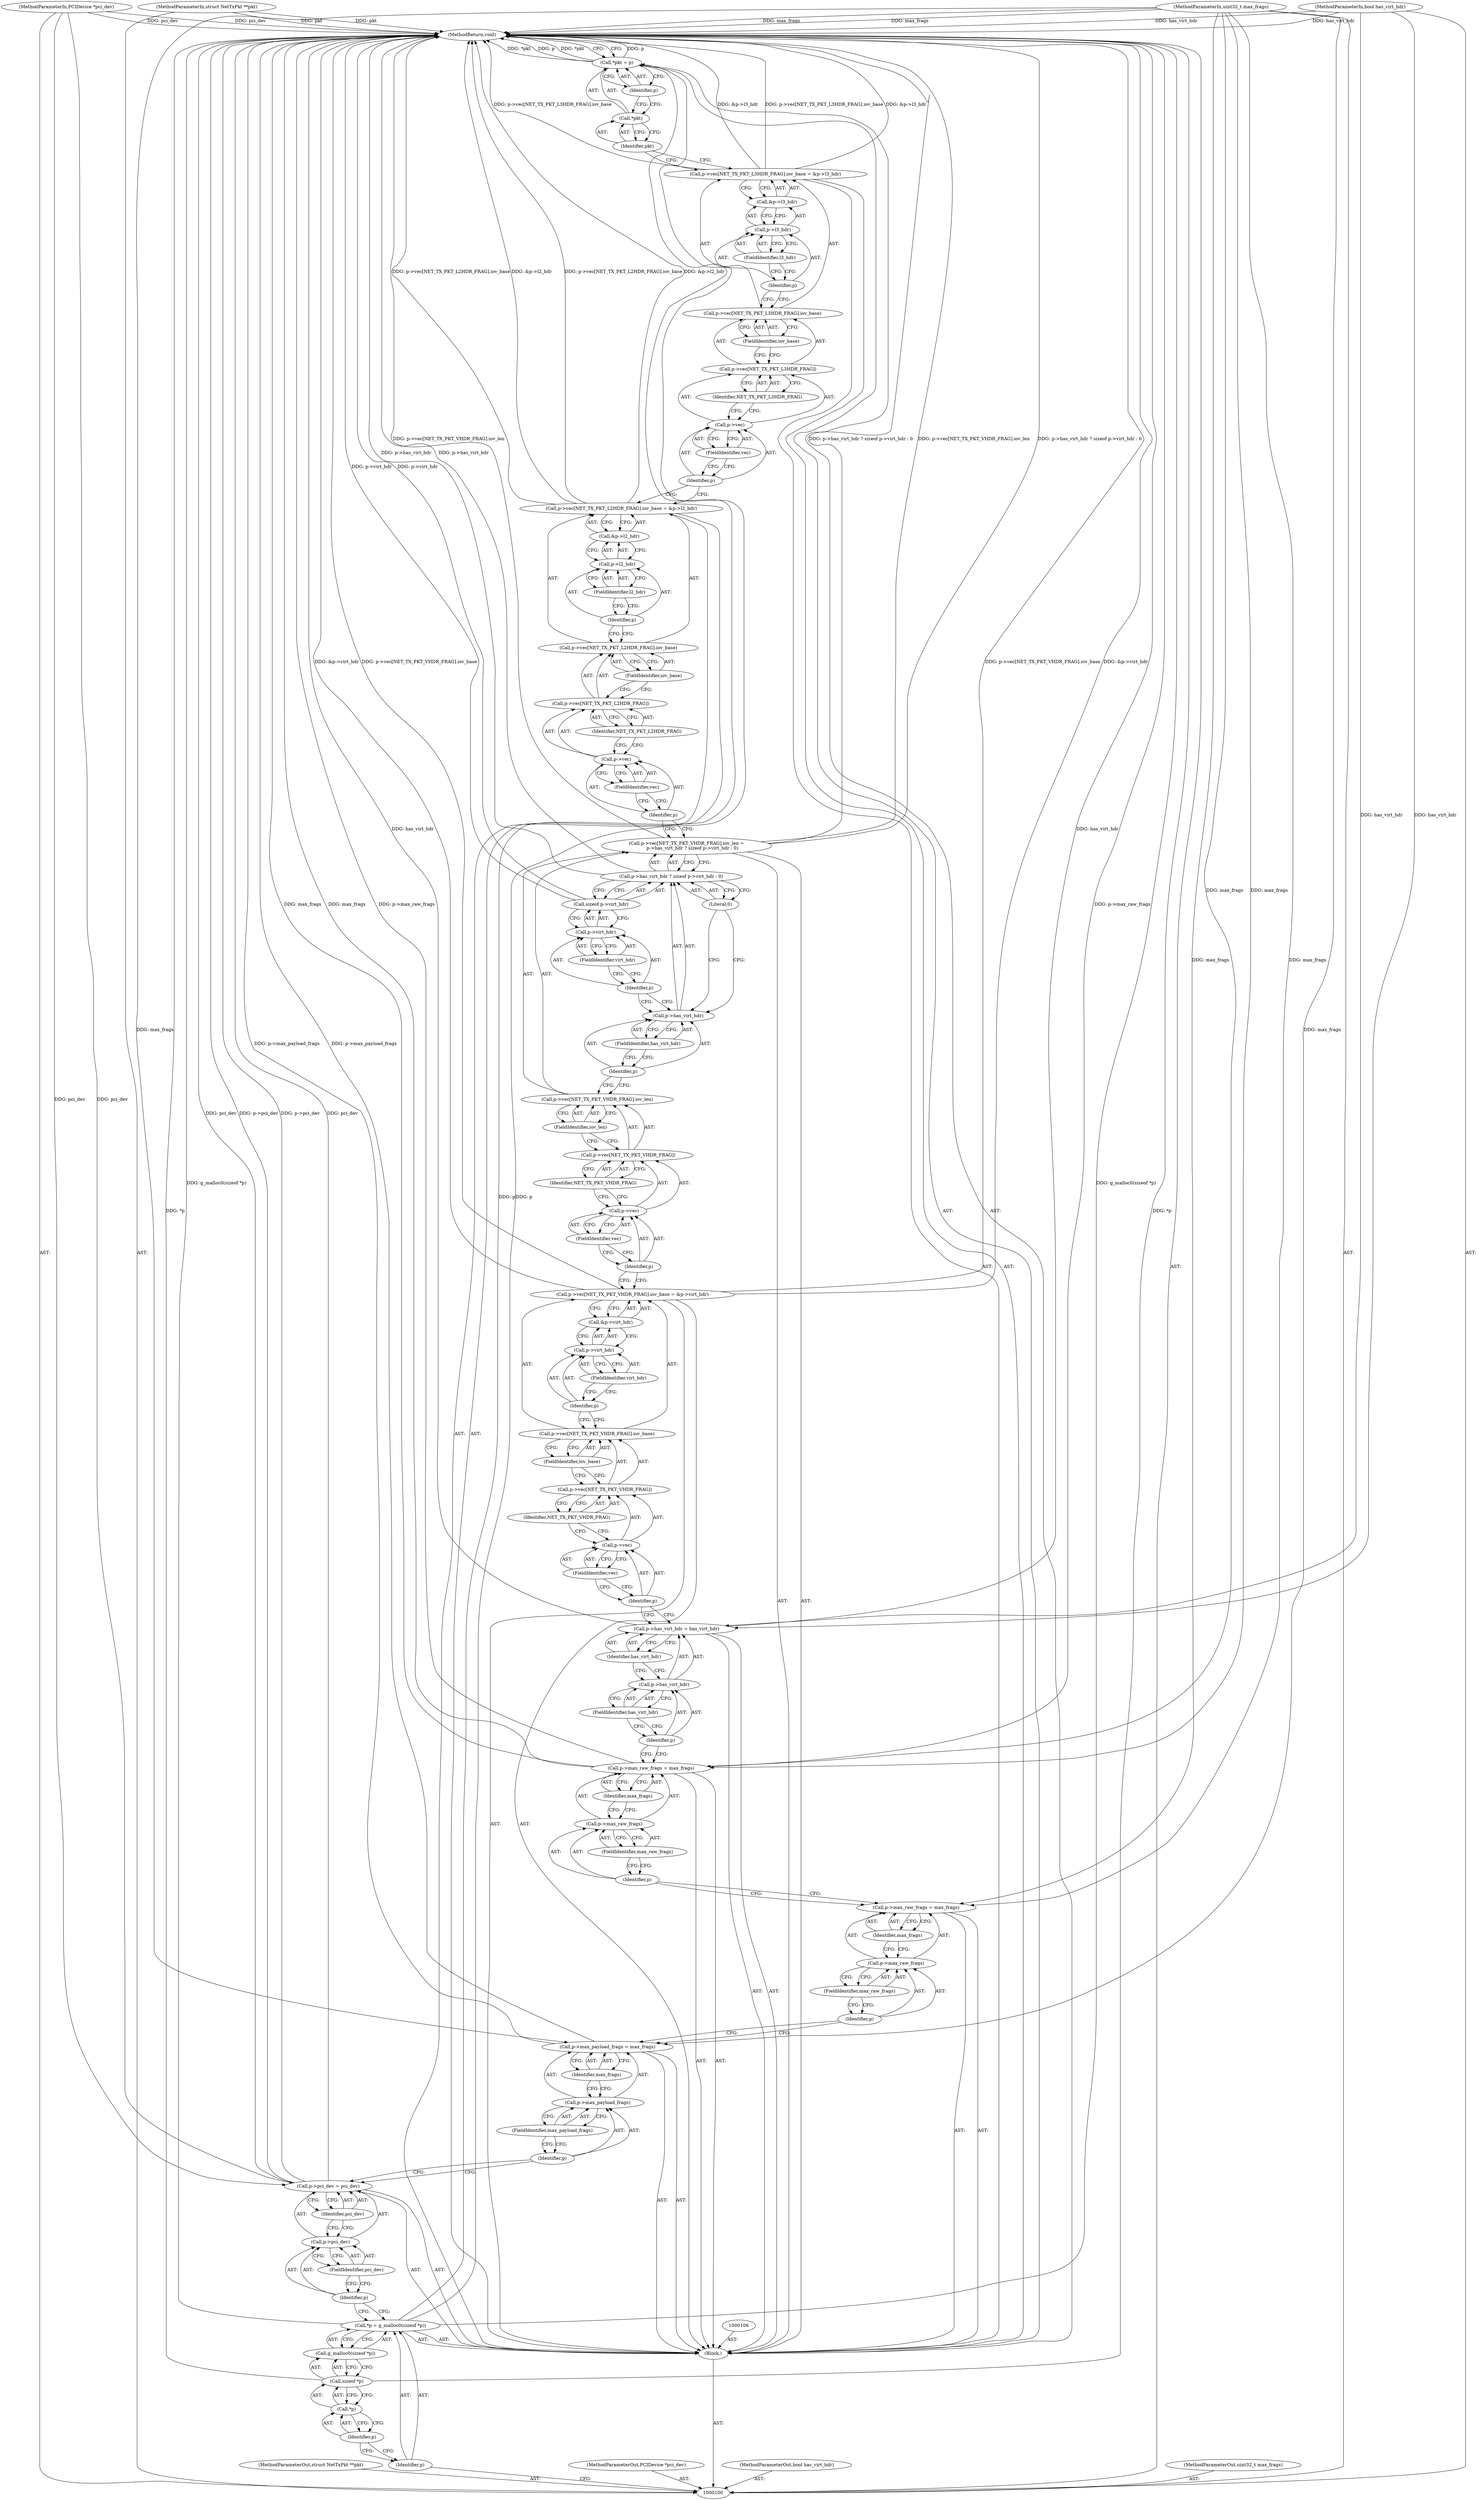 digraph "0_qemu_47882fa4975bf0b58dd74474329fdd7154e8f04c" {
"1000195" [label="(MethodReturn,void)"];
"1000101" [label="(MethodParameterIn,struct NetTxPkt **pkt)"];
"1000247" [label="(MethodParameterOut,struct NetTxPkt **pkt)"];
"1000102" [label="(MethodParameterIn,PCIDevice *pci_dev)"];
"1000248" [label="(MethodParameterOut,PCIDevice *pci_dev)"];
"1000122" [label="(Identifier,max_frags)"];
"1000118" [label="(Call,p->max_payload_frags = max_frags)"];
"1000119" [label="(Call,p->max_payload_frags)"];
"1000120" [label="(Identifier,p)"];
"1000121" [label="(FieldIdentifier,max_payload_frags)"];
"1000127" [label="(Identifier,max_frags)"];
"1000123" [label="(Call,p->max_raw_frags = max_frags)"];
"1000124" [label="(Call,p->max_raw_frags)"];
"1000125" [label="(Identifier,p)"];
"1000126" [label="(FieldIdentifier,max_raw_frags)"];
"1000132" [label="(Identifier,max_frags)"];
"1000128" [label="(Call,p->max_raw_frags = max_frags)"];
"1000129" [label="(Call,p->max_raw_frags)"];
"1000130" [label="(Identifier,p)"];
"1000131" [label="(FieldIdentifier,max_raw_frags)"];
"1000137" [label="(Identifier,has_virt_hdr)"];
"1000133" [label="(Call,p->has_virt_hdr = has_virt_hdr)"];
"1000134" [label="(Call,p->has_virt_hdr)"];
"1000135" [label="(Identifier,p)"];
"1000136" [label="(FieldIdentifier,has_virt_hdr)"];
"1000144" [label="(Identifier,NET_TX_PKT_VHDR_FRAG)"];
"1000145" [label="(FieldIdentifier,iov_base)"];
"1000138" [label="(Call,p->vec[NET_TX_PKT_VHDR_FRAG].iov_base = &p->virt_hdr)"];
"1000139" [label="(Call,p->vec[NET_TX_PKT_VHDR_FRAG].iov_base)"];
"1000140" [label="(Call,p->vec[NET_TX_PKT_VHDR_FRAG])"];
"1000141" [label="(Call,p->vec)"];
"1000142" [label="(Identifier,p)"];
"1000146" [label="(Call,&p->virt_hdr)"];
"1000147" [label="(Call,p->virt_hdr)"];
"1000148" [label="(Identifier,p)"];
"1000149" [label="(FieldIdentifier,virt_hdr)"];
"1000143" [label="(FieldIdentifier,vec)"];
"1000156" [label="(Identifier,NET_TX_PKT_VHDR_FRAG)"];
"1000157" [label="(FieldIdentifier,iov_len)"];
"1000150" [label="(Call,p->vec[NET_TX_PKT_VHDR_FRAG].iov_len =\n        p->has_virt_hdr ? sizeof p->virt_hdr : 0)"];
"1000151" [label="(Call,p->vec[NET_TX_PKT_VHDR_FRAG].iov_len)"];
"1000152" [label="(Call,p->vec[NET_TX_PKT_VHDR_FRAG])"];
"1000153" [label="(Call,p->vec)"];
"1000154" [label="(Identifier,p)"];
"1000155" [label="(FieldIdentifier,vec)"];
"1000161" [label="(FieldIdentifier,has_virt_hdr)"];
"1000162" [label="(Call,sizeof p->virt_hdr)"];
"1000163" [label="(Call,p->virt_hdr)"];
"1000164" [label="(Identifier,p)"];
"1000165" [label="(FieldIdentifier,virt_hdr)"];
"1000166" [label="(Literal,0)"];
"1000158" [label="(Call,p->has_virt_hdr ? sizeof p->virt_hdr : 0)"];
"1000159" [label="(Call,p->has_virt_hdr)"];
"1000160" [label="(Identifier,p)"];
"1000173" [label="(Identifier,NET_TX_PKT_L2HDR_FRAG)"];
"1000174" [label="(FieldIdentifier,iov_base)"];
"1000167" [label="(Call,p->vec[NET_TX_PKT_L2HDR_FRAG].iov_base = &p->l2_hdr)"];
"1000168" [label="(Call,p->vec[NET_TX_PKT_L2HDR_FRAG].iov_base)"];
"1000169" [label="(Call,p->vec[NET_TX_PKT_L2HDR_FRAG])"];
"1000170" [label="(Call,p->vec)"];
"1000171" [label="(Identifier,p)"];
"1000175" [label="(Call,&p->l2_hdr)"];
"1000176" [label="(Call,p->l2_hdr)"];
"1000177" [label="(Identifier,p)"];
"1000178" [label="(FieldIdentifier,l2_hdr)"];
"1000172" [label="(FieldIdentifier,vec)"];
"1000104" [label="(MethodParameterIn,bool has_virt_hdr)"];
"1000250" [label="(MethodParameterOut,bool has_virt_hdr)"];
"1000103" [label="(MethodParameterIn,uint32_t max_frags)"];
"1000249" [label="(MethodParameterOut,uint32_t max_frags)"];
"1000185" [label="(Identifier,NET_TX_PKT_L3HDR_FRAG)"];
"1000186" [label="(FieldIdentifier,iov_base)"];
"1000179" [label="(Call,p->vec[NET_TX_PKT_L3HDR_FRAG].iov_base = &p->l3_hdr)"];
"1000180" [label="(Call,p->vec[NET_TX_PKT_L3HDR_FRAG].iov_base)"];
"1000181" [label="(Call,p->vec[NET_TX_PKT_L3HDR_FRAG])"];
"1000182" [label="(Call,p->vec)"];
"1000183" [label="(Identifier,p)"];
"1000187" [label="(Call,&p->l3_hdr)"];
"1000188" [label="(Call,p->l3_hdr)"];
"1000189" [label="(Identifier,p)"];
"1000190" [label="(FieldIdentifier,l3_hdr)"];
"1000184" [label="(FieldIdentifier,vec)"];
"1000194" [label="(Identifier,p)"];
"1000191" [label="(Call,*pkt = p)"];
"1000192" [label="(Call,*pkt)"];
"1000193" [label="(Identifier,pkt)"];
"1000105" [label="(Block,)"];
"1000107" [label="(Call,*p = g_malloc0(sizeof *p))"];
"1000108" [label="(Identifier,p)"];
"1000109" [label="(Call,g_malloc0(sizeof *p))"];
"1000110" [label="(Call,sizeof *p)"];
"1000111" [label="(Call,*p)"];
"1000112" [label="(Identifier,p)"];
"1000117" [label="(Identifier,pci_dev)"];
"1000113" [label="(Call,p->pci_dev = pci_dev)"];
"1000114" [label="(Call,p->pci_dev)"];
"1000115" [label="(Identifier,p)"];
"1000116" [label="(FieldIdentifier,pci_dev)"];
"1000195" -> "1000100"  [label="AST: "];
"1000195" -> "1000191"  [label="CFG: "];
"1000167" -> "1000195"  [label="DDG: p->vec[NET_TX_PKT_L2HDR_FRAG].iov_base"];
"1000167" -> "1000195"  [label="DDG: &p->l2_hdr"];
"1000179" -> "1000195"  [label="DDG: &p->l3_hdr"];
"1000179" -> "1000195"  [label="DDG: p->vec[NET_TX_PKT_L3HDR_FRAG].iov_base"];
"1000191" -> "1000195"  [label="DDG: p"];
"1000191" -> "1000195"  [label="DDG: *pkt"];
"1000113" -> "1000195"  [label="DDG: p->pci_dev"];
"1000113" -> "1000195"  [label="DDG: pci_dev"];
"1000118" -> "1000195"  [label="DDG: p->max_payload_frags"];
"1000158" -> "1000195"  [label="DDG: p->has_virt_hdr"];
"1000150" -> "1000195"  [label="DDG: p->vec[NET_TX_PKT_VHDR_FRAG].iov_len"];
"1000150" -> "1000195"  [label="DDG: p->has_virt_hdr ? sizeof p->virt_hdr : 0"];
"1000104" -> "1000195"  [label="DDG: has_virt_hdr"];
"1000128" -> "1000195"  [label="DDG: max_frags"];
"1000128" -> "1000195"  [label="DDG: p->max_raw_frags"];
"1000138" -> "1000195"  [label="DDG: p->vec[NET_TX_PKT_VHDR_FRAG].iov_base"];
"1000138" -> "1000195"  [label="DDG: &p->virt_hdr"];
"1000103" -> "1000195"  [label="DDG: max_frags"];
"1000102" -> "1000195"  [label="DDG: pci_dev"];
"1000101" -> "1000195"  [label="DDG: pkt"];
"1000162" -> "1000195"  [label="DDG: p->virt_hdr"];
"1000110" -> "1000195"  [label="DDG: *p"];
"1000133" -> "1000195"  [label="DDG: has_virt_hdr"];
"1000107" -> "1000195"  [label="DDG: g_malloc0(sizeof *p)"];
"1000101" -> "1000100"  [label="AST: "];
"1000101" -> "1000195"  [label="DDG: pkt"];
"1000247" -> "1000100"  [label="AST: "];
"1000102" -> "1000100"  [label="AST: "];
"1000102" -> "1000195"  [label="DDG: pci_dev"];
"1000102" -> "1000113"  [label="DDG: pci_dev"];
"1000248" -> "1000100"  [label="AST: "];
"1000122" -> "1000118"  [label="AST: "];
"1000122" -> "1000119"  [label="CFG: "];
"1000118" -> "1000122"  [label="CFG: "];
"1000118" -> "1000105"  [label="AST: "];
"1000118" -> "1000122"  [label="CFG: "];
"1000119" -> "1000118"  [label="AST: "];
"1000122" -> "1000118"  [label="AST: "];
"1000125" -> "1000118"  [label="CFG: "];
"1000118" -> "1000195"  [label="DDG: p->max_payload_frags"];
"1000103" -> "1000118"  [label="DDG: max_frags"];
"1000119" -> "1000118"  [label="AST: "];
"1000119" -> "1000121"  [label="CFG: "];
"1000120" -> "1000119"  [label="AST: "];
"1000121" -> "1000119"  [label="AST: "];
"1000122" -> "1000119"  [label="CFG: "];
"1000120" -> "1000119"  [label="AST: "];
"1000120" -> "1000113"  [label="CFG: "];
"1000121" -> "1000120"  [label="CFG: "];
"1000121" -> "1000119"  [label="AST: "];
"1000121" -> "1000120"  [label="CFG: "];
"1000119" -> "1000121"  [label="CFG: "];
"1000127" -> "1000123"  [label="AST: "];
"1000127" -> "1000124"  [label="CFG: "];
"1000123" -> "1000127"  [label="CFG: "];
"1000123" -> "1000105"  [label="AST: "];
"1000123" -> "1000127"  [label="CFG: "];
"1000124" -> "1000123"  [label="AST: "];
"1000127" -> "1000123"  [label="AST: "];
"1000130" -> "1000123"  [label="CFG: "];
"1000103" -> "1000123"  [label="DDG: max_frags"];
"1000124" -> "1000123"  [label="AST: "];
"1000124" -> "1000126"  [label="CFG: "];
"1000125" -> "1000124"  [label="AST: "];
"1000126" -> "1000124"  [label="AST: "];
"1000127" -> "1000124"  [label="CFG: "];
"1000125" -> "1000124"  [label="AST: "];
"1000125" -> "1000118"  [label="CFG: "];
"1000126" -> "1000125"  [label="CFG: "];
"1000126" -> "1000124"  [label="AST: "];
"1000126" -> "1000125"  [label="CFG: "];
"1000124" -> "1000126"  [label="CFG: "];
"1000132" -> "1000128"  [label="AST: "];
"1000132" -> "1000129"  [label="CFG: "];
"1000128" -> "1000132"  [label="CFG: "];
"1000128" -> "1000105"  [label="AST: "];
"1000128" -> "1000132"  [label="CFG: "];
"1000129" -> "1000128"  [label="AST: "];
"1000132" -> "1000128"  [label="AST: "];
"1000135" -> "1000128"  [label="CFG: "];
"1000128" -> "1000195"  [label="DDG: max_frags"];
"1000128" -> "1000195"  [label="DDG: p->max_raw_frags"];
"1000103" -> "1000128"  [label="DDG: max_frags"];
"1000129" -> "1000128"  [label="AST: "];
"1000129" -> "1000131"  [label="CFG: "];
"1000130" -> "1000129"  [label="AST: "];
"1000131" -> "1000129"  [label="AST: "];
"1000132" -> "1000129"  [label="CFG: "];
"1000130" -> "1000129"  [label="AST: "];
"1000130" -> "1000123"  [label="CFG: "];
"1000131" -> "1000130"  [label="CFG: "];
"1000131" -> "1000129"  [label="AST: "];
"1000131" -> "1000130"  [label="CFG: "];
"1000129" -> "1000131"  [label="CFG: "];
"1000137" -> "1000133"  [label="AST: "];
"1000137" -> "1000134"  [label="CFG: "];
"1000133" -> "1000137"  [label="CFG: "];
"1000133" -> "1000105"  [label="AST: "];
"1000133" -> "1000137"  [label="CFG: "];
"1000134" -> "1000133"  [label="AST: "];
"1000137" -> "1000133"  [label="AST: "];
"1000142" -> "1000133"  [label="CFG: "];
"1000133" -> "1000195"  [label="DDG: has_virt_hdr"];
"1000104" -> "1000133"  [label="DDG: has_virt_hdr"];
"1000134" -> "1000133"  [label="AST: "];
"1000134" -> "1000136"  [label="CFG: "];
"1000135" -> "1000134"  [label="AST: "];
"1000136" -> "1000134"  [label="AST: "];
"1000137" -> "1000134"  [label="CFG: "];
"1000135" -> "1000134"  [label="AST: "];
"1000135" -> "1000128"  [label="CFG: "];
"1000136" -> "1000135"  [label="CFG: "];
"1000136" -> "1000134"  [label="AST: "];
"1000136" -> "1000135"  [label="CFG: "];
"1000134" -> "1000136"  [label="CFG: "];
"1000144" -> "1000140"  [label="AST: "];
"1000144" -> "1000141"  [label="CFG: "];
"1000140" -> "1000144"  [label="CFG: "];
"1000145" -> "1000139"  [label="AST: "];
"1000145" -> "1000140"  [label="CFG: "];
"1000139" -> "1000145"  [label="CFG: "];
"1000138" -> "1000105"  [label="AST: "];
"1000138" -> "1000146"  [label="CFG: "];
"1000139" -> "1000138"  [label="AST: "];
"1000146" -> "1000138"  [label="AST: "];
"1000154" -> "1000138"  [label="CFG: "];
"1000138" -> "1000195"  [label="DDG: p->vec[NET_TX_PKT_VHDR_FRAG].iov_base"];
"1000138" -> "1000195"  [label="DDG: &p->virt_hdr"];
"1000139" -> "1000138"  [label="AST: "];
"1000139" -> "1000145"  [label="CFG: "];
"1000140" -> "1000139"  [label="AST: "];
"1000145" -> "1000139"  [label="AST: "];
"1000148" -> "1000139"  [label="CFG: "];
"1000140" -> "1000139"  [label="AST: "];
"1000140" -> "1000144"  [label="CFG: "];
"1000141" -> "1000140"  [label="AST: "];
"1000144" -> "1000140"  [label="AST: "];
"1000145" -> "1000140"  [label="CFG: "];
"1000141" -> "1000140"  [label="AST: "];
"1000141" -> "1000143"  [label="CFG: "];
"1000142" -> "1000141"  [label="AST: "];
"1000143" -> "1000141"  [label="AST: "];
"1000144" -> "1000141"  [label="CFG: "];
"1000142" -> "1000141"  [label="AST: "];
"1000142" -> "1000133"  [label="CFG: "];
"1000143" -> "1000142"  [label="CFG: "];
"1000146" -> "1000138"  [label="AST: "];
"1000146" -> "1000147"  [label="CFG: "];
"1000147" -> "1000146"  [label="AST: "];
"1000138" -> "1000146"  [label="CFG: "];
"1000147" -> "1000146"  [label="AST: "];
"1000147" -> "1000149"  [label="CFG: "];
"1000148" -> "1000147"  [label="AST: "];
"1000149" -> "1000147"  [label="AST: "];
"1000146" -> "1000147"  [label="CFG: "];
"1000148" -> "1000147"  [label="AST: "];
"1000148" -> "1000139"  [label="CFG: "];
"1000149" -> "1000148"  [label="CFG: "];
"1000149" -> "1000147"  [label="AST: "];
"1000149" -> "1000148"  [label="CFG: "];
"1000147" -> "1000149"  [label="CFG: "];
"1000143" -> "1000141"  [label="AST: "];
"1000143" -> "1000142"  [label="CFG: "];
"1000141" -> "1000143"  [label="CFG: "];
"1000156" -> "1000152"  [label="AST: "];
"1000156" -> "1000153"  [label="CFG: "];
"1000152" -> "1000156"  [label="CFG: "];
"1000157" -> "1000151"  [label="AST: "];
"1000157" -> "1000152"  [label="CFG: "];
"1000151" -> "1000157"  [label="CFG: "];
"1000150" -> "1000105"  [label="AST: "];
"1000150" -> "1000158"  [label="CFG: "];
"1000151" -> "1000150"  [label="AST: "];
"1000158" -> "1000150"  [label="AST: "];
"1000171" -> "1000150"  [label="CFG: "];
"1000150" -> "1000195"  [label="DDG: p->vec[NET_TX_PKT_VHDR_FRAG].iov_len"];
"1000150" -> "1000195"  [label="DDG: p->has_virt_hdr ? sizeof p->virt_hdr : 0"];
"1000151" -> "1000150"  [label="AST: "];
"1000151" -> "1000157"  [label="CFG: "];
"1000152" -> "1000151"  [label="AST: "];
"1000157" -> "1000151"  [label="AST: "];
"1000160" -> "1000151"  [label="CFG: "];
"1000152" -> "1000151"  [label="AST: "];
"1000152" -> "1000156"  [label="CFG: "];
"1000153" -> "1000152"  [label="AST: "];
"1000156" -> "1000152"  [label="AST: "];
"1000157" -> "1000152"  [label="CFG: "];
"1000153" -> "1000152"  [label="AST: "];
"1000153" -> "1000155"  [label="CFG: "];
"1000154" -> "1000153"  [label="AST: "];
"1000155" -> "1000153"  [label="AST: "];
"1000156" -> "1000153"  [label="CFG: "];
"1000154" -> "1000153"  [label="AST: "];
"1000154" -> "1000138"  [label="CFG: "];
"1000155" -> "1000154"  [label="CFG: "];
"1000155" -> "1000153"  [label="AST: "];
"1000155" -> "1000154"  [label="CFG: "];
"1000153" -> "1000155"  [label="CFG: "];
"1000161" -> "1000159"  [label="AST: "];
"1000161" -> "1000160"  [label="CFG: "];
"1000159" -> "1000161"  [label="CFG: "];
"1000162" -> "1000158"  [label="AST: "];
"1000162" -> "1000163"  [label="CFG: "];
"1000163" -> "1000162"  [label="AST: "];
"1000158" -> "1000162"  [label="CFG: "];
"1000162" -> "1000195"  [label="DDG: p->virt_hdr"];
"1000163" -> "1000162"  [label="AST: "];
"1000163" -> "1000165"  [label="CFG: "];
"1000164" -> "1000163"  [label="AST: "];
"1000165" -> "1000163"  [label="AST: "];
"1000162" -> "1000163"  [label="CFG: "];
"1000164" -> "1000163"  [label="AST: "];
"1000164" -> "1000159"  [label="CFG: "];
"1000165" -> "1000164"  [label="CFG: "];
"1000165" -> "1000163"  [label="AST: "];
"1000165" -> "1000164"  [label="CFG: "];
"1000163" -> "1000165"  [label="CFG: "];
"1000166" -> "1000158"  [label="AST: "];
"1000166" -> "1000159"  [label="CFG: "];
"1000158" -> "1000166"  [label="CFG: "];
"1000158" -> "1000150"  [label="AST: "];
"1000158" -> "1000162"  [label="CFG: "];
"1000158" -> "1000166"  [label="CFG: "];
"1000159" -> "1000158"  [label="AST: "];
"1000162" -> "1000158"  [label="AST: "];
"1000166" -> "1000158"  [label="AST: "];
"1000150" -> "1000158"  [label="CFG: "];
"1000158" -> "1000195"  [label="DDG: p->has_virt_hdr"];
"1000159" -> "1000158"  [label="AST: "];
"1000159" -> "1000161"  [label="CFG: "];
"1000160" -> "1000159"  [label="AST: "];
"1000161" -> "1000159"  [label="AST: "];
"1000164" -> "1000159"  [label="CFG: "];
"1000166" -> "1000159"  [label="CFG: "];
"1000160" -> "1000159"  [label="AST: "];
"1000160" -> "1000151"  [label="CFG: "];
"1000161" -> "1000160"  [label="CFG: "];
"1000173" -> "1000169"  [label="AST: "];
"1000173" -> "1000170"  [label="CFG: "];
"1000169" -> "1000173"  [label="CFG: "];
"1000174" -> "1000168"  [label="AST: "];
"1000174" -> "1000169"  [label="CFG: "];
"1000168" -> "1000174"  [label="CFG: "];
"1000167" -> "1000105"  [label="AST: "];
"1000167" -> "1000175"  [label="CFG: "];
"1000168" -> "1000167"  [label="AST: "];
"1000175" -> "1000167"  [label="AST: "];
"1000183" -> "1000167"  [label="CFG: "];
"1000167" -> "1000195"  [label="DDG: p->vec[NET_TX_PKT_L2HDR_FRAG].iov_base"];
"1000167" -> "1000195"  [label="DDG: &p->l2_hdr"];
"1000168" -> "1000167"  [label="AST: "];
"1000168" -> "1000174"  [label="CFG: "];
"1000169" -> "1000168"  [label="AST: "];
"1000174" -> "1000168"  [label="AST: "];
"1000177" -> "1000168"  [label="CFG: "];
"1000169" -> "1000168"  [label="AST: "];
"1000169" -> "1000173"  [label="CFG: "];
"1000170" -> "1000169"  [label="AST: "];
"1000173" -> "1000169"  [label="AST: "];
"1000174" -> "1000169"  [label="CFG: "];
"1000170" -> "1000169"  [label="AST: "];
"1000170" -> "1000172"  [label="CFG: "];
"1000171" -> "1000170"  [label="AST: "];
"1000172" -> "1000170"  [label="AST: "];
"1000173" -> "1000170"  [label="CFG: "];
"1000171" -> "1000170"  [label="AST: "];
"1000171" -> "1000150"  [label="CFG: "];
"1000172" -> "1000171"  [label="CFG: "];
"1000175" -> "1000167"  [label="AST: "];
"1000175" -> "1000176"  [label="CFG: "];
"1000176" -> "1000175"  [label="AST: "];
"1000167" -> "1000175"  [label="CFG: "];
"1000176" -> "1000175"  [label="AST: "];
"1000176" -> "1000178"  [label="CFG: "];
"1000177" -> "1000176"  [label="AST: "];
"1000178" -> "1000176"  [label="AST: "];
"1000175" -> "1000176"  [label="CFG: "];
"1000177" -> "1000176"  [label="AST: "];
"1000177" -> "1000168"  [label="CFG: "];
"1000178" -> "1000177"  [label="CFG: "];
"1000178" -> "1000176"  [label="AST: "];
"1000178" -> "1000177"  [label="CFG: "];
"1000176" -> "1000178"  [label="CFG: "];
"1000172" -> "1000170"  [label="AST: "];
"1000172" -> "1000171"  [label="CFG: "];
"1000170" -> "1000172"  [label="CFG: "];
"1000104" -> "1000100"  [label="AST: "];
"1000104" -> "1000195"  [label="DDG: has_virt_hdr"];
"1000104" -> "1000133"  [label="DDG: has_virt_hdr"];
"1000250" -> "1000100"  [label="AST: "];
"1000103" -> "1000100"  [label="AST: "];
"1000103" -> "1000195"  [label="DDG: max_frags"];
"1000103" -> "1000118"  [label="DDG: max_frags"];
"1000103" -> "1000123"  [label="DDG: max_frags"];
"1000103" -> "1000128"  [label="DDG: max_frags"];
"1000249" -> "1000100"  [label="AST: "];
"1000185" -> "1000181"  [label="AST: "];
"1000185" -> "1000182"  [label="CFG: "];
"1000181" -> "1000185"  [label="CFG: "];
"1000186" -> "1000180"  [label="AST: "];
"1000186" -> "1000181"  [label="CFG: "];
"1000180" -> "1000186"  [label="CFG: "];
"1000179" -> "1000105"  [label="AST: "];
"1000179" -> "1000187"  [label="CFG: "];
"1000180" -> "1000179"  [label="AST: "];
"1000187" -> "1000179"  [label="AST: "];
"1000193" -> "1000179"  [label="CFG: "];
"1000179" -> "1000195"  [label="DDG: &p->l3_hdr"];
"1000179" -> "1000195"  [label="DDG: p->vec[NET_TX_PKT_L3HDR_FRAG].iov_base"];
"1000180" -> "1000179"  [label="AST: "];
"1000180" -> "1000186"  [label="CFG: "];
"1000181" -> "1000180"  [label="AST: "];
"1000186" -> "1000180"  [label="AST: "];
"1000189" -> "1000180"  [label="CFG: "];
"1000181" -> "1000180"  [label="AST: "];
"1000181" -> "1000185"  [label="CFG: "];
"1000182" -> "1000181"  [label="AST: "];
"1000185" -> "1000181"  [label="AST: "];
"1000186" -> "1000181"  [label="CFG: "];
"1000182" -> "1000181"  [label="AST: "];
"1000182" -> "1000184"  [label="CFG: "];
"1000183" -> "1000182"  [label="AST: "];
"1000184" -> "1000182"  [label="AST: "];
"1000185" -> "1000182"  [label="CFG: "];
"1000183" -> "1000182"  [label="AST: "];
"1000183" -> "1000167"  [label="CFG: "];
"1000184" -> "1000183"  [label="CFG: "];
"1000187" -> "1000179"  [label="AST: "];
"1000187" -> "1000188"  [label="CFG: "];
"1000188" -> "1000187"  [label="AST: "];
"1000179" -> "1000187"  [label="CFG: "];
"1000188" -> "1000187"  [label="AST: "];
"1000188" -> "1000190"  [label="CFG: "];
"1000189" -> "1000188"  [label="AST: "];
"1000190" -> "1000188"  [label="AST: "];
"1000187" -> "1000188"  [label="CFG: "];
"1000189" -> "1000188"  [label="AST: "];
"1000189" -> "1000180"  [label="CFG: "];
"1000190" -> "1000189"  [label="CFG: "];
"1000190" -> "1000188"  [label="AST: "];
"1000190" -> "1000189"  [label="CFG: "];
"1000188" -> "1000190"  [label="CFG: "];
"1000184" -> "1000182"  [label="AST: "];
"1000184" -> "1000183"  [label="CFG: "];
"1000182" -> "1000184"  [label="CFG: "];
"1000194" -> "1000191"  [label="AST: "];
"1000194" -> "1000192"  [label="CFG: "];
"1000191" -> "1000194"  [label="CFG: "];
"1000191" -> "1000105"  [label="AST: "];
"1000191" -> "1000194"  [label="CFG: "];
"1000192" -> "1000191"  [label="AST: "];
"1000194" -> "1000191"  [label="AST: "];
"1000195" -> "1000191"  [label="CFG: "];
"1000191" -> "1000195"  [label="DDG: p"];
"1000191" -> "1000195"  [label="DDG: *pkt"];
"1000107" -> "1000191"  [label="DDG: p"];
"1000192" -> "1000191"  [label="AST: "];
"1000192" -> "1000193"  [label="CFG: "];
"1000193" -> "1000192"  [label="AST: "];
"1000194" -> "1000192"  [label="CFG: "];
"1000193" -> "1000192"  [label="AST: "];
"1000193" -> "1000179"  [label="CFG: "];
"1000192" -> "1000193"  [label="CFG: "];
"1000105" -> "1000100"  [label="AST: "];
"1000106" -> "1000105"  [label="AST: "];
"1000107" -> "1000105"  [label="AST: "];
"1000113" -> "1000105"  [label="AST: "];
"1000118" -> "1000105"  [label="AST: "];
"1000123" -> "1000105"  [label="AST: "];
"1000128" -> "1000105"  [label="AST: "];
"1000133" -> "1000105"  [label="AST: "];
"1000138" -> "1000105"  [label="AST: "];
"1000150" -> "1000105"  [label="AST: "];
"1000167" -> "1000105"  [label="AST: "];
"1000179" -> "1000105"  [label="AST: "];
"1000191" -> "1000105"  [label="AST: "];
"1000107" -> "1000105"  [label="AST: "];
"1000107" -> "1000109"  [label="CFG: "];
"1000108" -> "1000107"  [label="AST: "];
"1000109" -> "1000107"  [label="AST: "];
"1000115" -> "1000107"  [label="CFG: "];
"1000107" -> "1000195"  [label="DDG: g_malloc0(sizeof *p)"];
"1000107" -> "1000191"  [label="DDG: p"];
"1000108" -> "1000107"  [label="AST: "];
"1000108" -> "1000100"  [label="CFG: "];
"1000112" -> "1000108"  [label="CFG: "];
"1000109" -> "1000107"  [label="AST: "];
"1000109" -> "1000110"  [label="CFG: "];
"1000110" -> "1000109"  [label="AST: "];
"1000107" -> "1000109"  [label="CFG: "];
"1000110" -> "1000109"  [label="AST: "];
"1000110" -> "1000111"  [label="CFG: "];
"1000111" -> "1000110"  [label="AST: "];
"1000109" -> "1000110"  [label="CFG: "];
"1000110" -> "1000195"  [label="DDG: *p"];
"1000111" -> "1000110"  [label="AST: "];
"1000111" -> "1000112"  [label="CFG: "];
"1000112" -> "1000111"  [label="AST: "];
"1000110" -> "1000111"  [label="CFG: "];
"1000112" -> "1000111"  [label="AST: "];
"1000112" -> "1000108"  [label="CFG: "];
"1000111" -> "1000112"  [label="CFG: "];
"1000117" -> "1000113"  [label="AST: "];
"1000117" -> "1000114"  [label="CFG: "];
"1000113" -> "1000117"  [label="CFG: "];
"1000113" -> "1000105"  [label="AST: "];
"1000113" -> "1000117"  [label="CFG: "];
"1000114" -> "1000113"  [label="AST: "];
"1000117" -> "1000113"  [label="AST: "];
"1000120" -> "1000113"  [label="CFG: "];
"1000113" -> "1000195"  [label="DDG: p->pci_dev"];
"1000113" -> "1000195"  [label="DDG: pci_dev"];
"1000102" -> "1000113"  [label="DDG: pci_dev"];
"1000114" -> "1000113"  [label="AST: "];
"1000114" -> "1000116"  [label="CFG: "];
"1000115" -> "1000114"  [label="AST: "];
"1000116" -> "1000114"  [label="AST: "];
"1000117" -> "1000114"  [label="CFG: "];
"1000115" -> "1000114"  [label="AST: "];
"1000115" -> "1000107"  [label="CFG: "];
"1000116" -> "1000115"  [label="CFG: "];
"1000116" -> "1000114"  [label="AST: "];
"1000116" -> "1000115"  [label="CFG: "];
"1000114" -> "1000116"  [label="CFG: "];
}
